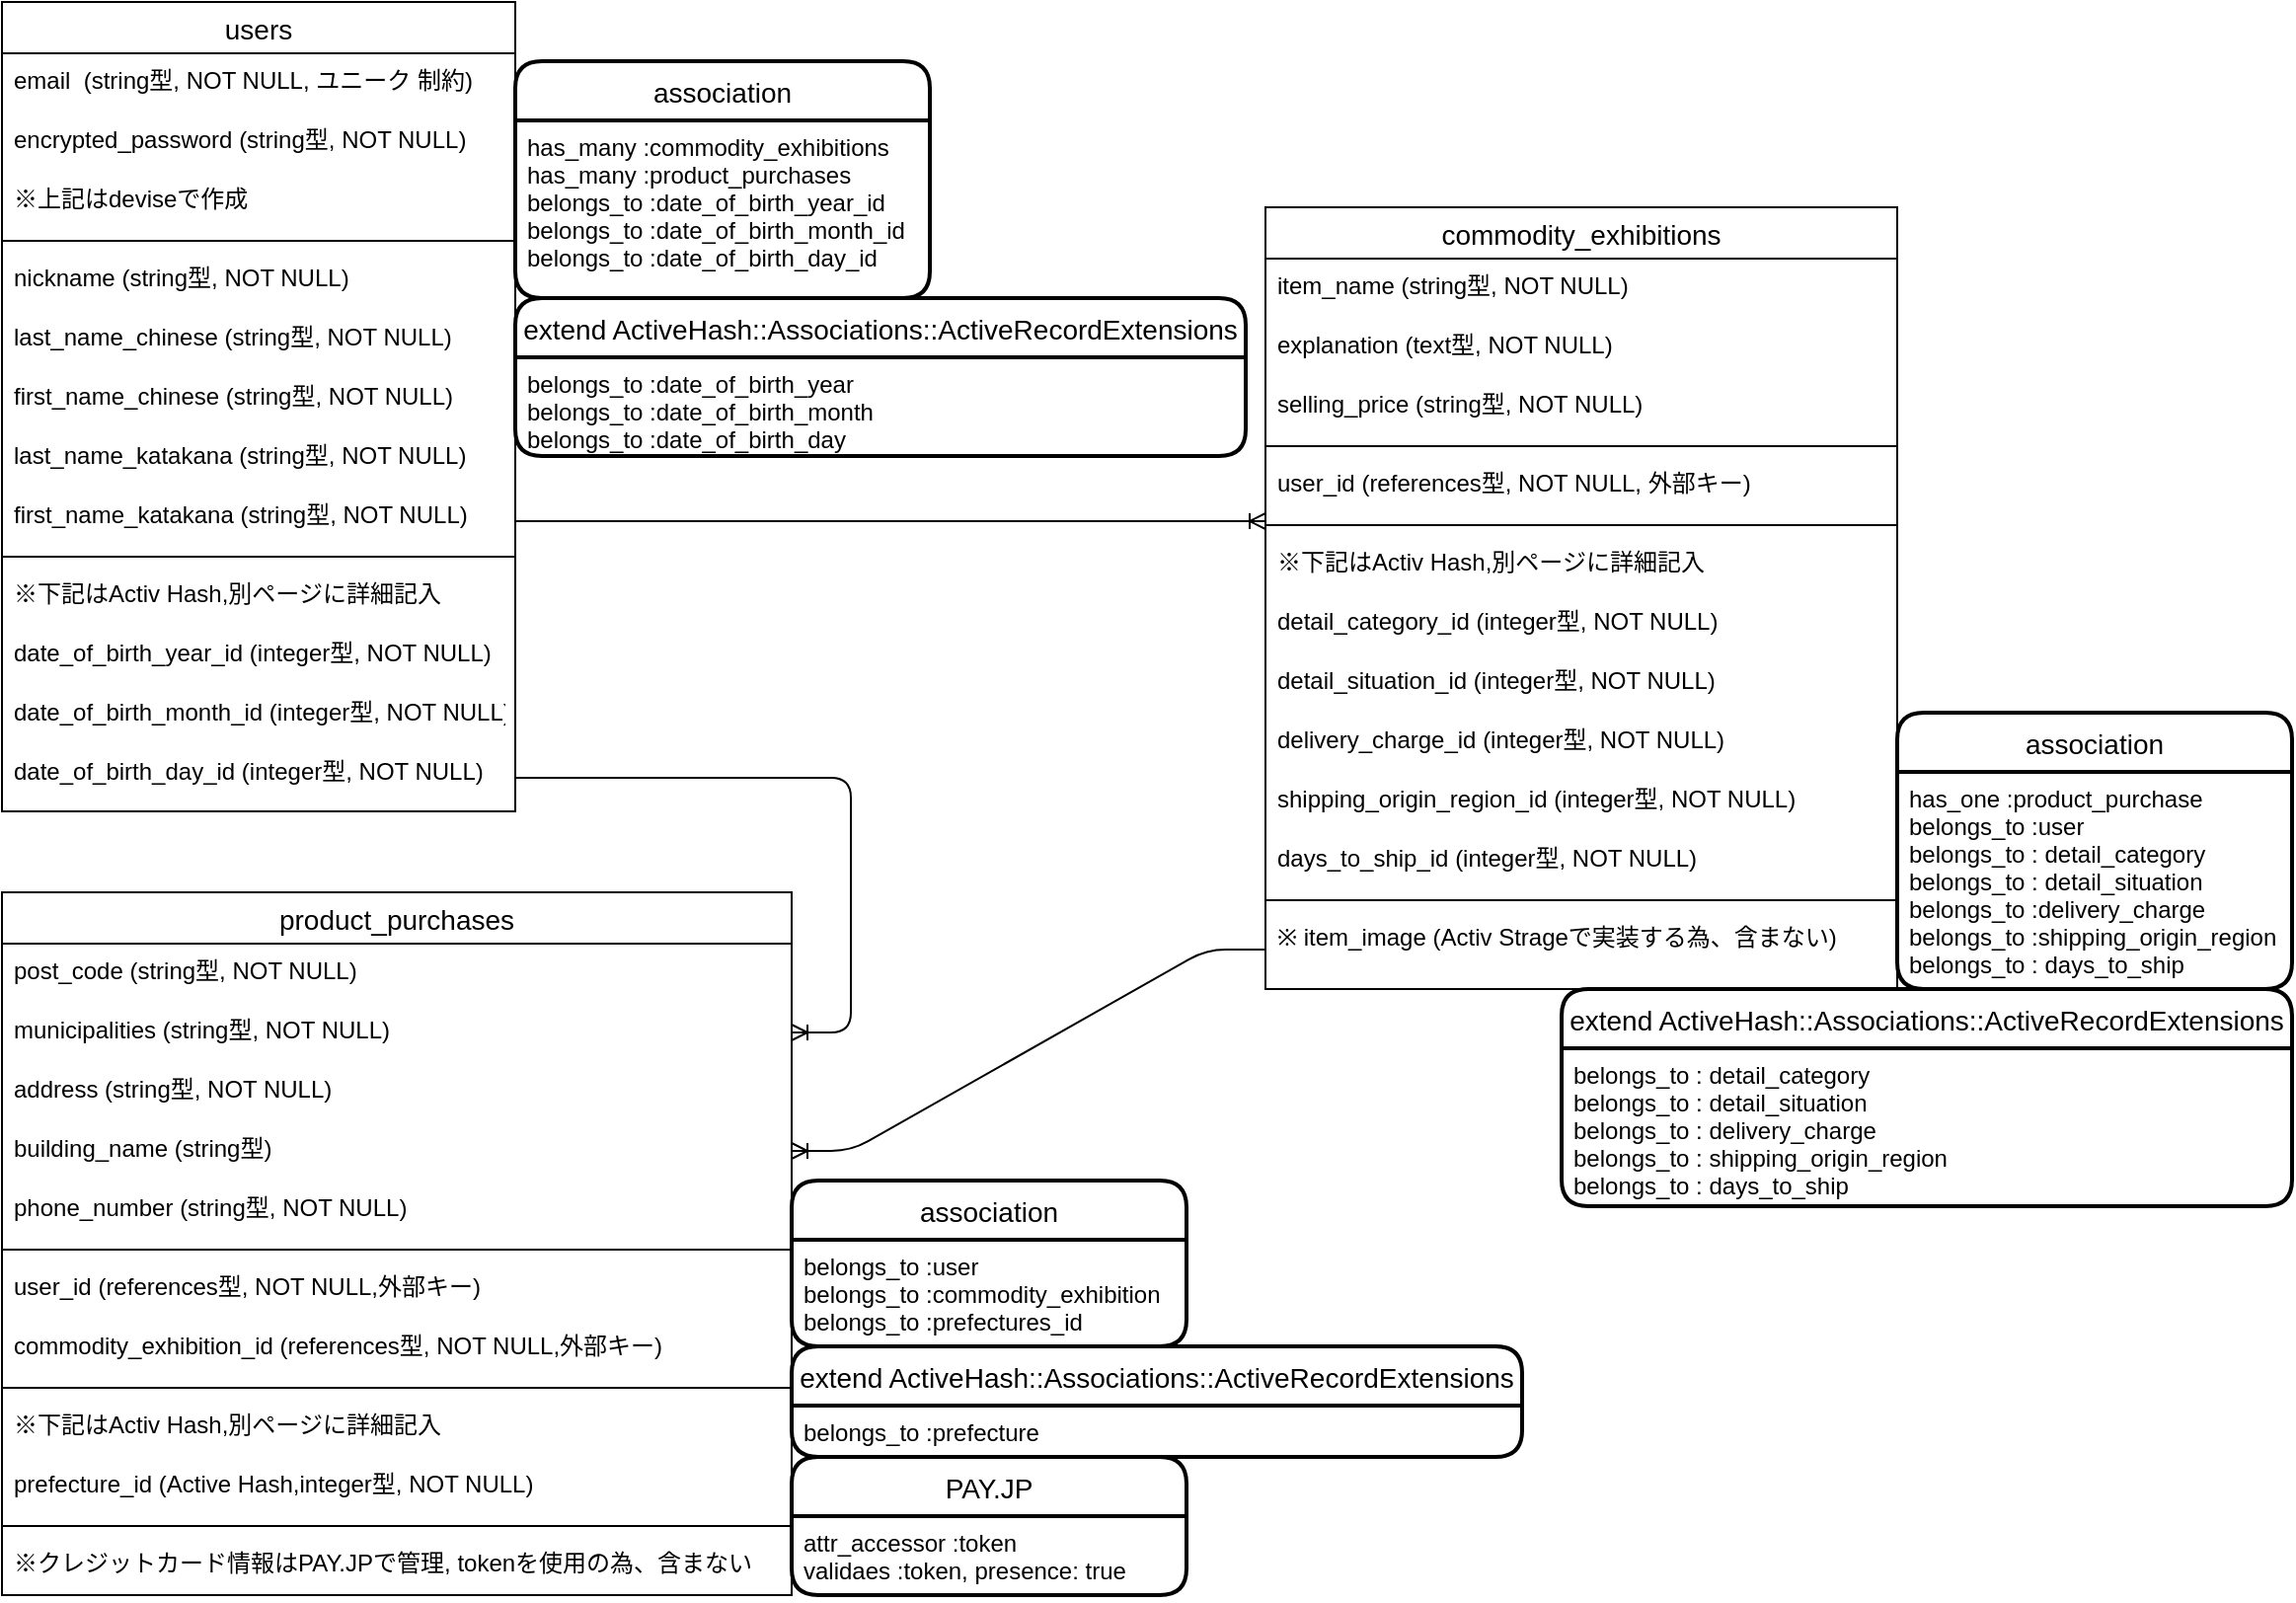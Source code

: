 <mxfile>
    <diagram id="A7PxyxzYysce3TW779mu" name="ER図">
        <mxGraphModel dx="989" dy="700" grid="1" gridSize="10" guides="1" tooltips="1" connect="1" arrows="1" fold="1" page="1" pageScale="1" pageWidth="1169" pageHeight="827" math="0" shadow="0">
            <root>
                <mxCell id="0"/>
                <mxCell id="1" parent="0"/>
                <mxCell id="2" value="users" style="swimlane;fontStyle=0;childLayout=stackLayout;horizontal=1;startSize=26;horizontalStack=0;resizeParent=1;resizeParentMax=0;resizeLast=0;collapsible=1;marginBottom=0;align=center;fontSize=14;" parent="1" vertex="1">
                    <mxGeometry y="20" width="260" height="410" as="geometry"/>
                </mxCell>
                <mxCell id="4" value="email  (string型, NOT NULL, ユニーク 制約)" style="text;strokeColor=none;fillColor=none;spacingLeft=4;spacingRight=4;overflow=hidden;rotatable=0;points=[[0,0.5],[1,0.5]];portConstraint=eastwest;fontSize=12;" parent="2" vertex="1">
                    <mxGeometry y="26" width="260" height="30" as="geometry"/>
                </mxCell>
                <mxCell id="23" value="encrypted_password (string型, NOT NULL)" style="text;strokeColor=none;fillColor=none;spacingLeft=4;spacingRight=4;overflow=hidden;rotatable=0;points=[[0,0.5],[1,0.5]];portConstraint=eastwest;fontSize=12;" parent="2" vertex="1">
                    <mxGeometry y="56" width="260" height="30" as="geometry"/>
                </mxCell>
                <mxCell id="rQZUlIggpN3io1WVQZ91-82" value="※上記はdeviseで作成" style="text;strokeColor=none;fillColor=none;spacingLeft=4;spacingRight=4;overflow=hidden;rotatable=0;points=[[0,0.5],[1,0.5]];portConstraint=eastwest;fontSize=12;" vertex="1" parent="2">
                    <mxGeometry y="86" width="260" height="30" as="geometry"/>
                </mxCell>
                <mxCell id="rQZUlIggpN3io1WVQZ91-79" value="" style="line;strokeWidth=1;rotatable=0;dashed=0;labelPosition=right;align=left;verticalAlign=middle;spacingTop=0;spacingLeft=6;points=[];portConstraint=eastwest;" vertex="1" parent="2">
                    <mxGeometry y="116" width="260" height="10" as="geometry"/>
                </mxCell>
                <mxCell id="3" value="nickname (string型, NOT NULL)" style="text;spacingLeft=4;spacingRight=4;overflow=hidden;rotatable=0;points=[[0,0.5],[1,0.5]];portConstraint=eastwest;fontSize=12;" parent="2" vertex="1">
                    <mxGeometry y="126" width="260" height="30" as="geometry"/>
                </mxCell>
                <mxCell id="24" value="last_name_chinese (string型, NOT NULL)" style="text;strokeColor=none;fillColor=none;spacingLeft=4;spacingRight=4;overflow=hidden;rotatable=0;points=[[0,0.5],[1,0.5]];portConstraint=eastwest;fontSize=12;" parent="2" vertex="1">
                    <mxGeometry y="156" width="260" height="30" as="geometry"/>
                </mxCell>
                <mxCell id="25" value="first_name_chinese (string型, NOT NULL)" style="text;strokeColor=none;fillColor=none;spacingLeft=4;spacingRight=4;overflow=hidden;rotatable=0;points=[[0,0.5],[1,0.5]];portConstraint=eastwest;fontSize=12;" parent="2" vertex="1">
                    <mxGeometry y="186" width="260" height="30" as="geometry"/>
                </mxCell>
                <mxCell id="28" value="last_name_katakana (string型, NOT NULL)" style="text;strokeColor=none;fillColor=none;spacingLeft=4;spacingRight=4;overflow=hidden;rotatable=0;points=[[0,0.5],[1,0.5]];portConstraint=eastwest;fontSize=12;" parent="2" vertex="1">
                    <mxGeometry y="216" width="260" height="30" as="geometry"/>
                </mxCell>
                <mxCell id="26" value="first_name_katakana (string型, NOT NULL)" style="text;strokeColor=none;fillColor=none;spacingLeft=4;spacingRight=4;overflow=hidden;rotatable=0;points=[[0,0.5],[1,0.5]];portConstraint=eastwest;fontSize=12;" parent="2" vertex="1">
                    <mxGeometry y="246" width="260" height="30" as="geometry"/>
                </mxCell>
                <mxCell id="67" value="" style="line;strokeWidth=1;rotatable=0;dashed=0;labelPosition=right;align=left;verticalAlign=middle;spacingTop=0;spacingLeft=6;points=[];portConstraint=eastwest;" parent="2" vertex="1">
                    <mxGeometry y="276" width="260" height="10" as="geometry"/>
                </mxCell>
                <mxCell id="rQZUlIggpN3io1WVQZ91-80" value="※下記はActiv Hash,別ページに詳細記入 " style="text;strokeColor=none;fillColor=none;spacingLeft=4;spacingRight=4;overflow=hidden;rotatable=0;points=[[0,0.5],[1,0.5]];portConstraint=eastwest;fontSize=12;" vertex="1" parent="2">
                    <mxGeometry y="286" width="260" height="30" as="geometry"/>
                </mxCell>
                <mxCell id="30" value="date_of_birth_year_id (integer型, NOT NULL)" style="text;strokeColor=none;fillColor=none;spacingLeft=4;spacingRight=4;overflow=hidden;rotatable=0;points=[[0,0.5],[1,0.5]];portConstraint=eastwest;fontSize=12;" parent="2" vertex="1">
                    <mxGeometry y="316" width="260" height="30" as="geometry"/>
                </mxCell>
                <mxCell id="31" value="date_of_birth_month_id (integer型, NOT NULL)" style="text;strokeColor=none;fillColor=none;spacingLeft=4;spacingRight=4;overflow=hidden;rotatable=0;points=[[0,0.5],[1,0.5]];portConstraint=eastwest;fontSize=12;" parent="2" vertex="1">
                    <mxGeometry y="346" width="260" height="30" as="geometry"/>
                </mxCell>
                <mxCell id="5" value="date_of_birth_day_id (integer型, NOT NULL)" style="text;strokeColor=none;fillColor=none;spacingLeft=4;spacingRight=4;overflow=hidden;rotatable=0;points=[[0,0.5],[1,0.5]];portConstraint=eastwest;fontSize=12;" parent="2" vertex="1">
                    <mxGeometry y="376" width="260" height="34" as="geometry"/>
                </mxCell>
                <mxCell id="6" value="commodity_exhibitions" style="swimlane;fontStyle=0;childLayout=stackLayout;horizontal=1;startSize=26;horizontalStack=0;resizeParent=1;resizeParentMax=0;resizeLast=0;collapsible=1;marginBottom=0;align=center;fontSize=14;" parent="1" vertex="1">
                    <mxGeometry x="640" y="124" width="320" height="396" as="geometry"/>
                </mxCell>
                <mxCell id="7" value="item_name (string型, NOT NULL)" style="text;strokeColor=none;fillColor=none;spacingLeft=4;spacingRight=4;overflow=hidden;rotatable=0;points=[[0,0.5],[1,0.5]];portConstraint=eastwest;fontSize=12;" parent="6" vertex="1">
                    <mxGeometry y="26" width="320" height="30" as="geometry"/>
                </mxCell>
                <mxCell id="32" value="explanation (text型, NOT NULL)" style="text;strokeColor=none;fillColor=none;spacingLeft=4;spacingRight=4;overflow=hidden;rotatable=0;points=[[0,0.5],[1,0.5]];portConstraint=eastwest;fontSize=12;" parent="6" vertex="1">
                    <mxGeometry y="56" width="320" height="30" as="geometry"/>
                </mxCell>
                <mxCell id="39" value="selling_price (string型, NOT NULL)" style="text;strokeColor=none;fillColor=none;spacingLeft=4;spacingRight=4;overflow=hidden;rotatable=0;points=[[0,0.5],[1,0.5]];portConstraint=eastwest;fontSize=12;" parent="6" vertex="1">
                    <mxGeometry y="86" width="320" height="30" as="geometry"/>
                </mxCell>
                <mxCell id="71" value="" style="line;strokeWidth=1;rotatable=0;dashed=0;labelPosition=right;align=left;verticalAlign=middle;spacingTop=0;spacingLeft=6;points=[];portConstraint=eastwest;" parent="6" vertex="1">
                    <mxGeometry y="116" width="320" height="10" as="geometry"/>
                </mxCell>
                <mxCell id="51" value="user_id (references型, NOT NULL, 外部キー)" style="text;strokeColor=none;fillColor=none;spacingLeft=4;spacingRight=4;overflow=hidden;rotatable=0;points=[[0,0.5],[1,0.5]];portConstraint=eastwest;fontSize=12;" parent="6" vertex="1">
                    <mxGeometry y="126" width="320" height="30" as="geometry"/>
                </mxCell>
                <mxCell id="72" value="" style="line;strokeWidth=1;rotatable=0;dashed=0;labelPosition=right;align=left;verticalAlign=middle;spacingTop=0;spacingLeft=6;points=[];portConstraint=eastwest;" parent="6" vertex="1">
                    <mxGeometry y="156" width="320" height="10" as="geometry"/>
                </mxCell>
                <mxCell id="rQZUlIggpN3io1WVQZ91-81" value="※下記はActiv Hash,別ページに詳細記入 " style="text;strokeColor=none;fillColor=none;spacingLeft=4;spacingRight=4;overflow=hidden;rotatable=0;points=[[0,0.5],[1,0.5]];portConstraint=eastwest;fontSize=12;" vertex="1" parent="6">
                    <mxGeometry y="166" width="320" height="30" as="geometry"/>
                </mxCell>
                <mxCell id="33" value="detail_category_id (integer型, NOT NULL)" style="text;strokeColor=none;fillColor=none;spacingLeft=4;spacingRight=4;overflow=hidden;rotatable=0;points=[[0,0.5],[1,0.5]];portConstraint=eastwest;fontSize=12;" parent="6" vertex="1">
                    <mxGeometry y="196" width="320" height="30" as="geometry"/>
                </mxCell>
                <mxCell id="35" value="detail_situation_id (integer型, NOT NULL)" style="text;strokeColor=none;fillColor=none;spacingLeft=4;spacingRight=4;overflow=hidden;rotatable=0;points=[[0,0.5],[1,0.5]];portConstraint=eastwest;fontSize=12;" parent="6" vertex="1">
                    <mxGeometry y="226" width="320" height="30" as="geometry"/>
                </mxCell>
                <mxCell id="36" value="delivery_charge_id (integer型, NOT NULL)" style="text;strokeColor=none;fillColor=none;spacingLeft=4;spacingRight=4;overflow=hidden;rotatable=0;points=[[0,0.5],[1,0.5]];portConstraint=eastwest;fontSize=12;" parent="6" vertex="1">
                    <mxGeometry y="256" width="320" height="30" as="geometry"/>
                </mxCell>
                <mxCell id="37" value="shipping_origin_region_id (integer型, NOT NULL)" style="text;strokeColor=none;fillColor=none;spacingLeft=4;spacingRight=4;overflow=hidden;rotatable=0;points=[[0,0.5],[1,0.5]];portConstraint=eastwest;fontSize=12;" parent="6" vertex="1">
                    <mxGeometry y="286" width="320" height="30" as="geometry"/>
                </mxCell>
                <mxCell id="38" value="days_to_ship_id (integer型, NOT NULL)" style="text;strokeColor=none;fillColor=none;spacingLeft=4;spacingRight=4;overflow=hidden;rotatable=0;points=[[0,0.5],[1,0.5]];portConstraint=eastwest;fontSize=12;" parent="6" vertex="1">
                    <mxGeometry y="316" width="320" height="30" as="geometry"/>
                </mxCell>
                <mxCell id="73" value="" style="line;strokeWidth=1;rotatable=0;dashed=0;labelPosition=right;align=left;verticalAlign=middle;spacingTop=0;spacingLeft=6;points=[];portConstraint=eastwest;" parent="6" vertex="1">
                    <mxGeometry y="346" width="320" height="10" as="geometry"/>
                </mxCell>
                <mxCell id="9" value="※ item_image (Activ Strageで実装する為、含まない)" style="text;strokeColor=none;fillColor=none;spacingLeft=4;spacingRight=4;overflow=hidden;rotatable=0;points=[[0,0.5],[1,0.5]];portConstraint=eastwest;fontSize=12;" parent="6" vertex="1">
                    <mxGeometry y="356" width="320" height="40" as="geometry"/>
                </mxCell>
                <mxCell id="10" value="product_purchases" style="swimlane;fontStyle=0;childLayout=stackLayout;horizontal=1;startSize=26;horizontalStack=0;resizeParent=1;resizeParentMax=0;resizeLast=0;collapsible=1;marginBottom=0;align=center;fontSize=14;" parent="1" vertex="1">
                    <mxGeometry y="471" width="400" height="356" as="geometry"/>
                </mxCell>
                <mxCell id="11" value="post_code (string型, NOT NULL)" style="text;strokeColor=none;fillColor=none;spacingLeft=4;spacingRight=4;overflow=hidden;rotatable=0;points=[[0,0.5],[1,0.5]];portConstraint=eastwest;fontSize=12;" parent="10" vertex="1">
                    <mxGeometry y="26" width="400" height="30" as="geometry"/>
                </mxCell>
                <mxCell id="45" value="municipalities (string型, NOT NULL)" style="text;strokeColor=none;fillColor=none;spacingLeft=4;spacingRight=4;overflow=hidden;rotatable=0;points=[[0,0.5],[1,0.5]];portConstraint=eastwest;fontSize=12;" parent="10" vertex="1">
                    <mxGeometry y="56" width="400" height="30" as="geometry"/>
                </mxCell>
                <mxCell id="47" value="address (string型, NOT NULL)" style="text;strokeColor=none;fillColor=none;spacingLeft=4;spacingRight=4;overflow=hidden;rotatable=0;points=[[0,0.5],[1,0.5]];portConstraint=eastwest;fontSize=12;" parent="10" vertex="1">
                    <mxGeometry y="86" width="400" height="30" as="geometry"/>
                </mxCell>
                <mxCell id="44" value="building_name (string型)" style="text;strokeColor=none;fillColor=none;spacingLeft=4;spacingRight=4;overflow=hidden;rotatable=0;points=[[0,0.5],[1,0.5]];portConstraint=eastwest;fontSize=12;" parent="10" vertex="1">
                    <mxGeometry y="116" width="400" height="30" as="geometry"/>
                </mxCell>
                <mxCell id="49" value="phone_number (string型, NOT NULL)" style="text;strokeColor=none;fillColor=none;spacingLeft=4;spacingRight=4;overflow=hidden;rotatable=0;points=[[0,0.5],[1,0.5]];portConstraint=eastwest;fontSize=12;" parent="10" vertex="1">
                    <mxGeometry y="146" width="400" height="30" as="geometry"/>
                </mxCell>
                <mxCell id="74" value="" style="line;strokeWidth=1;rotatable=0;dashed=0;labelPosition=right;align=left;verticalAlign=middle;spacingTop=0;spacingLeft=6;points=[];portConstraint=eastwest;" parent="10" vertex="1">
                    <mxGeometry y="176" width="400" height="10" as="geometry"/>
                </mxCell>
                <mxCell id="50" value="user_id (references型, NOT NULL,外部キー)" style="text;strokeColor=none;fillColor=none;spacingLeft=4;spacingRight=4;overflow=hidden;rotatable=0;points=[[0,0.5],[1,0.5]];portConstraint=eastwest;fontSize=12;" parent="10" vertex="1">
                    <mxGeometry y="186" width="400" height="30" as="geometry"/>
                </mxCell>
                <mxCell id="48" value="commodity_exhibition_id (references型, NOT NULL,外部キー)" style="text;strokeColor=none;fillColor=none;spacingLeft=4;spacingRight=4;overflow=hidden;rotatable=0;points=[[0,0.5],[1,0.5]];portConstraint=eastwest;fontSize=12;" parent="10" vertex="1">
                    <mxGeometry y="216" width="400" height="30" as="geometry"/>
                </mxCell>
                <mxCell id="75" value="" style="line;strokeWidth=1;rotatable=0;dashed=0;labelPosition=right;align=left;verticalAlign=middle;spacingTop=0;spacingLeft=6;points=[];portConstraint=eastwest;" parent="10" vertex="1">
                    <mxGeometry y="246" width="400" height="10" as="geometry"/>
                </mxCell>
                <mxCell id="rQZUlIggpN3io1WVQZ91-83" value="※下記はActiv Hash,別ページに詳細記入 " style="text;strokeColor=none;fillColor=none;spacingLeft=4;spacingRight=4;overflow=hidden;rotatable=0;points=[[0,0.5],[1,0.5]];portConstraint=eastwest;fontSize=12;" vertex="1" parent="10">
                    <mxGeometry y="256" width="400" height="30" as="geometry"/>
                </mxCell>
                <mxCell id="12" value="prefecture_id (Active Hash,integer型, NOT NULL)" style="text;strokeColor=none;fillColor=none;spacingLeft=4;spacingRight=4;overflow=hidden;rotatable=0;points=[[0,0.5],[1,0.5]];portConstraint=eastwest;fontSize=12;" parent="10" vertex="1">
                    <mxGeometry y="286" width="400" height="30" as="geometry"/>
                </mxCell>
                <mxCell id="rQZUlIggpN3io1WVQZ91-85" value="" style="line;strokeWidth=1;rotatable=0;dashed=0;labelPosition=right;align=left;verticalAlign=middle;spacingTop=0;spacingLeft=6;points=[];portConstraint=eastwest;" vertex="1" parent="10">
                    <mxGeometry y="316" width="400" height="10" as="geometry"/>
                </mxCell>
                <mxCell id="rQZUlIggpN3io1WVQZ91-84" value="※クレジットカード情報はPAY.JPで管理, tokenを使用の為、含まない" style="text;strokeColor=none;fillColor=none;spacingLeft=4;spacingRight=4;overflow=hidden;rotatable=0;points=[[0,0.5],[1,0.5]];portConstraint=eastwest;fontSize=12;" vertex="1" parent="10">
                    <mxGeometry y="326" width="400" height="30" as="geometry"/>
                </mxCell>
                <mxCell id="54" value="association" style="swimlane;childLayout=stackLayout;horizontal=1;startSize=30;horizontalStack=0;rounded=1;fontSize=14;fontStyle=0;strokeWidth=2;resizeParent=0;resizeLast=1;shadow=0;dashed=0;align=center;" parent="1" vertex="1">
                    <mxGeometry x="260" y="50" width="210" height="120" as="geometry"/>
                </mxCell>
                <mxCell id="55" value="has_many :commodity_exhibitions&#10;has_many :product_purchases&#10;belongs_to :date_of_birth_year_id&#10;belongs_to :date_of_birth_month_id&#10;belongs_to :date_of_birth_day_id&#10;" style="align=left;strokeColor=none;fillColor=none;spacingLeft=4;fontSize=12;verticalAlign=top;resizable=0;rotatable=0;part=1;" parent="54" vertex="1">
                    <mxGeometry y="30" width="210" height="90" as="geometry"/>
                </mxCell>
                <mxCell id="56" value="association" style="swimlane;childLayout=stackLayout;horizontal=1;startSize=30;horizontalStack=0;rounded=1;fontSize=14;fontStyle=0;strokeWidth=2;resizeParent=0;resizeLast=1;shadow=0;dashed=0;align=center;" parent="1" vertex="1">
                    <mxGeometry x="960" y="380" width="200" height="140" as="geometry"/>
                </mxCell>
                <mxCell id="57" value="has_one :product_purchase&#10;belongs_to :user&#10;belongs_to : detail_category&#10;belongs_to : detail_situation&#10;belongs_to :delivery_charge&#10;belongs_to :shipping_origin_region&#10;belongs_to : days_to_ship&#10;&#10;" style="align=left;strokeColor=none;fillColor=none;spacingLeft=4;fontSize=12;verticalAlign=top;resizable=0;rotatable=0;part=1;" parent="56" vertex="1">
                    <mxGeometry y="30" width="200" height="110" as="geometry"/>
                </mxCell>
                <mxCell id="58" value="association" style="swimlane;childLayout=stackLayout;horizontal=1;startSize=30;horizontalStack=0;rounded=1;fontSize=14;fontStyle=0;strokeWidth=2;resizeParent=0;resizeLast=1;shadow=0;dashed=0;align=center;" parent="1" vertex="1">
                    <mxGeometry x="400" y="617" width="200" height="84" as="geometry"/>
                </mxCell>
                <mxCell id="59" value="belongs_to :user&#10;belongs_to :commodity_exhibition&#10;belongs_to :prefectures_id" style="align=left;strokeColor=none;fillColor=none;spacingLeft=4;fontSize=12;verticalAlign=top;resizable=0;rotatable=0;part=1;" parent="58" vertex="1">
                    <mxGeometry y="30" width="200" height="54" as="geometry"/>
                </mxCell>
                <mxCell id="78" value="PAY.JP" style="swimlane;childLayout=stackLayout;horizontal=1;startSize=30;horizontalStack=0;rounded=1;fontSize=14;fontStyle=0;strokeWidth=2;resizeParent=0;resizeLast=1;shadow=0;dashed=0;align=center;" vertex="1" parent="1">
                    <mxGeometry x="400" y="757" width="200" height="70" as="geometry"/>
                </mxCell>
                <mxCell id="79" value="attr_accessor :token&#10;validaes :token, presence: true" style="align=left;strokeColor=none;fillColor=none;spacingLeft=4;fontSize=12;verticalAlign=top;resizable=0;rotatable=0;part=1;" vertex="1" parent="78">
                    <mxGeometry y="30" width="200" height="40" as="geometry"/>
                </mxCell>
                <mxCell id="dnbk0ssV1A5DkXAYOAiN-79" value="extend ActiveHash::Associations::ActiveRecordExtensions" style="swimlane;childLayout=stackLayout;horizontal=1;startSize=30;horizontalStack=0;rounded=1;fontSize=14;fontStyle=0;strokeWidth=2;resizeParent=0;resizeLast=1;shadow=0;dashed=0;align=center;" vertex="1" parent="1">
                    <mxGeometry x="260" y="170" width="370" height="80" as="geometry"/>
                </mxCell>
                <mxCell id="dnbk0ssV1A5DkXAYOAiN-80" value="belongs_to :date_of_birth_year&#10;belongs_to :date_of_birth_month&#10;belongs_to :date_of_birth_day" style="align=left;strokeColor=none;fillColor=none;spacingLeft=4;fontSize=12;verticalAlign=top;resizable=0;rotatable=0;part=1;" vertex="1" parent="dnbk0ssV1A5DkXAYOAiN-79">
                    <mxGeometry y="30" width="370" height="50" as="geometry"/>
                </mxCell>
                <mxCell id="VDPC6rlVN29aigHJAPRe-86" value="extend ActiveHash::Associations::ActiveRecordExtensions" style="swimlane;childLayout=stackLayout;horizontal=1;startSize=30;horizontalStack=0;rounded=1;fontSize=14;fontStyle=0;strokeWidth=2;resizeParent=0;resizeLast=1;shadow=0;dashed=0;align=center;" vertex="1" parent="1">
                    <mxGeometry x="400" y="701" width="370" height="56" as="geometry"/>
                </mxCell>
                <mxCell id="VDPC6rlVN29aigHJAPRe-87" value="belongs_to :prefecture" style="align=left;strokeColor=none;fillColor=none;spacingLeft=4;fontSize=12;verticalAlign=top;resizable=0;rotatable=0;part=1;" vertex="1" parent="VDPC6rlVN29aigHJAPRe-86">
                    <mxGeometry y="30" width="370" height="26" as="geometry"/>
                </mxCell>
                <mxCell id="VDPC6rlVN29aigHJAPRe-88" value="extend ActiveHash::Associations::ActiveRecordExtensions" style="swimlane;childLayout=stackLayout;horizontal=1;startSize=30;horizontalStack=0;rounded=1;fontSize=14;fontStyle=0;strokeWidth=2;resizeParent=0;resizeLast=1;shadow=0;dashed=0;align=center;" vertex="1" parent="1">
                    <mxGeometry x="790" y="520" width="370" height="110" as="geometry"/>
                </mxCell>
                <mxCell id="VDPC6rlVN29aigHJAPRe-89" value="belongs_to : detail_category&#10;belongs_to : detail_situation&#10;belongs_to : delivery_charge&#10;belongs_to : shipping_origin_region&#10;belongs_to : days_to_ship" style="align=left;strokeColor=none;fillColor=none;spacingLeft=4;fontSize=12;verticalAlign=top;resizable=0;rotatable=0;part=1;" vertex="1" parent="VDPC6rlVN29aigHJAPRe-88">
                    <mxGeometry y="30" width="370" height="80" as="geometry"/>
                </mxCell>
                <mxCell id="VDPC6rlVN29aigHJAPRe-92" value="" style="edgeStyle=entityRelationEdgeStyle;fontSize=12;html=1;endArrow=ERoneToMany;" edge="1" parent="1">
                    <mxGeometry width="100" height="100" relative="1" as="geometry">
                        <mxPoint x="260" y="283" as="sourcePoint"/>
                        <mxPoint x="640" y="283" as="targetPoint"/>
                    </mxGeometry>
                </mxCell>
                <mxCell id="VDPC6rlVN29aigHJAPRe-93" value="" style="edgeStyle=entityRelationEdgeStyle;fontSize=12;html=1;endArrow=ERoneToMany;exitX=0;exitY=0.5;exitDx=0;exitDy=0;" edge="1" parent="1" source="9" target="44">
                    <mxGeometry width="100" height="100" relative="1" as="geometry">
                        <mxPoint x="620" y="487" as="sourcePoint"/>
                        <mxPoint x="530" y="410" as="targetPoint"/>
                    </mxGeometry>
                </mxCell>
                <mxCell id="VDPC6rlVN29aigHJAPRe-94" value="" style="edgeStyle=entityRelationEdgeStyle;fontSize=12;html=1;endArrow=ERoneToMany;exitX=1;exitY=0.5;exitDx=0;exitDy=0;" edge="1" parent="1" source="5" target="45">
                    <mxGeometry width="100" height="100" relative="1" as="geometry">
                        <mxPoint x="370" y="413.5" as="sourcePoint"/>
                        <mxPoint x="470" y="313.5" as="targetPoint"/>
                    </mxGeometry>
                </mxCell>
            </root>
        </mxGraphModel>
    </diagram>
    <diagram id="JcOXDJlkuqWcbEafrIvG" name="Active Hash各モデルとの関係">
        <mxGraphModel dx="989" dy="700" grid="1" gridSize="10" guides="1" tooltips="1" connect="1" arrows="1" fold="1" page="1" pageScale="1" pageWidth="1169" pageHeight="827" math="0" shadow="0">
            <root>
                <mxCell id="3W_2Ol7ErgmZs0Fbgw95-0"/>
                <mxCell id="3W_2Ol7ErgmZs0Fbgw95-1" parent="3W_2Ol7ErgmZs0Fbgw95-0"/>
                <mxCell id="E30g6pQexRSnkt-_pxLg-0" style="edgeStyle=none;html=1;" edge="1" parent="3W_2Ol7ErgmZs0Fbgw95-1" source="_L_34vsLfE4kUfUUbXb2-0">
                    <mxGeometry relative="1" as="geometry">
                        <mxPoint x="100" y="80" as="targetPoint"/>
                    </mxGeometry>
                </mxCell>
                <mxCell id="_L_34vsLfE4kUfUUbXb2-0" value="users" style="shape=ext;margin=3;double=1;whiteSpace=wrap;html=1;align=center;" vertex="1" parent="3W_2Ol7ErgmZs0Fbgw95-1">
                    <mxGeometry x="50" y="10" width="100" height="40" as="geometry"/>
                </mxCell>
                <mxCell id="_L_34vsLfE4kUfUUbXb2-1" value="date_of_birth_year" style="swimlane;fontStyle=0;childLayout=stackLayout;horizontal=1;startSize=26;horizontalStack=0;resizeParent=1;resizeParentMax=0;resizeLast=0;collapsible=1;marginBottom=0;align=center;fontSize=14;" vertex="1" parent="3W_2Ol7ErgmZs0Fbgw95-1">
                    <mxGeometry x="20" y="80" width="160" height="206" as="geometry"/>
                </mxCell>
                <mxCell id="_L_34vsLfE4kUfUUbXb2-2" value="id: 1, name: '--'" style="text;strokeColor=none;fillColor=none;spacingLeft=4;spacingRight=4;overflow=hidden;rotatable=0;points=[[0,0.5],[1,0.5]];portConstraint=eastwest;fontSize=12;" vertex="1" parent="_L_34vsLfE4kUfUUbXb2-1">
                    <mxGeometry y="26" width="160" height="30" as="geometry"/>
                </mxCell>
                <mxCell id="_L_34vsLfE4kUfUUbXb2-3" value="id: 2, name: '1930'" style="text;strokeColor=none;fillColor=none;spacingLeft=4;spacingRight=4;overflow=hidden;rotatable=0;points=[[0,0.5],[1,0.5]];portConstraint=eastwest;fontSize=12;" vertex="1" parent="_L_34vsLfE4kUfUUbXb2-1">
                    <mxGeometry y="56" width="160" height="30" as="geometry"/>
                </mxCell>
                <mxCell id="_L_34vsLfE4kUfUUbXb2-4" value="id: 3, name: '1931'" style="text;strokeColor=none;fillColor=none;spacingLeft=4;spacingRight=4;overflow=hidden;rotatable=0;points=[[0,0.5],[1,0.5]];portConstraint=eastwest;fontSize=12;" vertex="1" parent="_L_34vsLfE4kUfUUbXb2-1">
                    <mxGeometry y="86" width="160" height="30" as="geometry"/>
                </mxCell>
                <mxCell id="AF-pyYHaDhSp-uw3jzCF-2" value="" style="shape=partialRectangle;fillColor=none;align=left;verticalAlign=middle;strokeColor=none;spacingLeft=34;rotatable=0;points=[[0,0.5],[1,0.5]];portConstraint=eastwest;dropTarget=0;" vertex="1" parent="_L_34vsLfE4kUfUUbXb2-1">
                    <mxGeometry y="116" width="160" height="30" as="geometry"/>
                </mxCell>
                <mxCell id="AF-pyYHaDhSp-uw3jzCF-3" value="" style="shape=partialRectangle;top=0;left=0;bottom=0;fillColor=none;stokeWidth=1;dashed=1;align=left;verticalAlign=middle;spacingLeft=4;spacingRight=4;overflow=hidden;rotatable=0;points=[];portConstraint=eastwest;part=1;" vertex="1" connectable="0" parent="AF-pyYHaDhSp-uw3jzCF-2">
                    <mxGeometry width="30" height="30" as="geometry"/>
                </mxCell>
                <mxCell id="AF-pyYHaDhSp-uw3jzCF-0" value="id: 86, name: '2016'" style="text;strokeColor=none;fillColor=none;spacingLeft=4;spacingRight=4;overflow=hidden;rotatable=0;points=[[0,0.5],[1,0.5]];portConstraint=eastwest;fontSize=12;" vertex="1" parent="_L_34vsLfE4kUfUUbXb2-1">
                    <mxGeometry y="146" width="160" height="30" as="geometry"/>
                </mxCell>
                <mxCell id="AF-pyYHaDhSp-uw3jzCF-1" value="id: 87, name: '2017'" style="text;strokeColor=none;fillColor=none;spacingLeft=4;spacingRight=4;overflow=hidden;rotatable=0;points=[[0,0.5],[1,0.5]];portConstraint=eastwest;fontSize=12;" vertex="1" parent="_L_34vsLfE4kUfUUbXb2-1">
                    <mxGeometry y="176" width="160" height="30" as="geometry"/>
                </mxCell>
                <mxCell id="AF-pyYHaDhSp-uw3jzCF-4" value="date_of_birth_month" style="swimlane;fontStyle=0;childLayout=stackLayout;horizontal=1;startSize=26;horizontalStack=0;resizeParent=1;resizeParentMax=0;resizeLast=0;collapsible=1;marginBottom=0;align=center;fontSize=14;" vertex="1" parent="3W_2Ol7ErgmZs0Fbgw95-1">
                    <mxGeometry x="20" y="286" width="160" height="206" as="geometry"/>
                </mxCell>
                <mxCell id="AF-pyYHaDhSp-uw3jzCF-5" value="id: 1, name: '--'" style="text;strokeColor=none;fillColor=none;spacingLeft=4;spacingRight=4;overflow=hidden;rotatable=0;points=[[0,0.5],[1,0.5]];portConstraint=eastwest;fontSize=12;" vertex="1" parent="AF-pyYHaDhSp-uw3jzCF-4">
                    <mxGeometry y="26" width="160" height="30" as="geometry"/>
                </mxCell>
                <mxCell id="AF-pyYHaDhSp-uw3jzCF-6" value="id: 2, name: '1'" style="text;strokeColor=none;fillColor=none;spacingLeft=4;spacingRight=4;overflow=hidden;rotatable=0;points=[[0,0.5],[1,0.5]];portConstraint=eastwest;fontSize=12;" vertex="1" parent="AF-pyYHaDhSp-uw3jzCF-4">
                    <mxGeometry y="56" width="160" height="30" as="geometry"/>
                </mxCell>
                <mxCell id="AF-pyYHaDhSp-uw3jzCF-7" value="id: 3, name: '2'" style="text;strokeColor=none;fillColor=none;spacingLeft=4;spacingRight=4;overflow=hidden;rotatable=0;points=[[0,0.5],[1,0.5]];portConstraint=eastwest;fontSize=12;" vertex="1" parent="AF-pyYHaDhSp-uw3jzCF-4">
                    <mxGeometry y="86" width="160" height="30" as="geometry"/>
                </mxCell>
                <mxCell id="AF-pyYHaDhSp-uw3jzCF-8" value="" style="shape=partialRectangle;fillColor=none;align=left;verticalAlign=middle;strokeColor=none;spacingLeft=34;rotatable=0;points=[[0,0.5],[1,0.5]];portConstraint=eastwest;dropTarget=0;" vertex="1" parent="AF-pyYHaDhSp-uw3jzCF-4">
                    <mxGeometry y="116" width="160" height="30" as="geometry"/>
                </mxCell>
                <mxCell id="AF-pyYHaDhSp-uw3jzCF-9" value="" style="shape=partialRectangle;top=0;left=0;bottom=0;fillColor=none;stokeWidth=1;dashed=1;align=left;verticalAlign=middle;spacingLeft=4;spacingRight=4;overflow=hidden;rotatable=0;points=[];portConstraint=eastwest;part=1;" vertex="1" connectable="0" parent="AF-pyYHaDhSp-uw3jzCF-8">
                    <mxGeometry width="30" height="30" as="geometry"/>
                </mxCell>
                <mxCell id="AF-pyYHaDhSp-uw3jzCF-10" value="id: 12, name: '11'" style="text;strokeColor=none;fillColor=none;spacingLeft=4;spacingRight=4;overflow=hidden;rotatable=0;points=[[0,0.5],[1,0.5]];portConstraint=eastwest;fontSize=12;" vertex="1" parent="AF-pyYHaDhSp-uw3jzCF-4">
                    <mxGeometry y="146" width="160" height="30" as="geometry"/>
                </mxCell>
                <mxCell id="AF-pyYHaDhSp-uw3jzCF-11" value="id: 13, name: '12'" style="text;strokeColor=none;fillColor=none;spacingLeft=4;spacingRight=4;overflow=hidden;rotatable=0;points=[[0,0.5],[1,0.5]];portConstraint=eastwest;fontSize=12;" vertex="1" parent="AF-pyYHaDhSp-uw3jzCF-4">
                    <mxGeometry y="176" width="160" height="30" as="geometry"/>
                </mxCell>
                <mxCell id="q0SK8DQoA24RlCs3R4jX-0" value="date_of_birth_day" style="swimlane;fontStyle=0;childLayout=stackLayout;horizontal=1;startSize=26;horizontalStack=0;resizeParent=1;resizeParentMax=0;resizeLast=0;collapsible=1;marginBottom=0;align=center;fontSize=14;" vertex="1" parent="3W_2Ol7ErgmZs0Fbgw95-1">
                    <mxGeometry x="20" y="492" width="160" height="206" as="geometry"/>
                </mxCell>
                <mxCell id="q0SK8DQoA24RlCs3R4jX-1" value="id: 1, name: '--'" style="text;strokeColor=none;fillColor=none;spacingLeft=4;spacingRight=4;overflow=hidden;rotatable=0;points=[[0,0.5],[1,0.5]];portConstraint=eastwest;fontSize=12;" vertex="1" parent="q0SK8DQoA24RlCs3R4jX-0">
                    <mxGeometry y="26" width="160" height="30" as="geometry"/>
                </mxCell>
                <mxCell id="q0SK8DQoA24RlCs3R4jX-2" value="id: 2, name: '1'" style="text;strokeColor=none;fillColor=none;spacingLeft=4;spacingRight=4;overflow=hidden;rotatable=0;points=[[0,0.5],[1,0.5]];portConstraint=eastwest;fontSize=12;" vertex="1" parent="q0SK8DQoA24RlCs3R4jX-0">
                    <mxGeometry y="56" width="160" height="30" as="geometry"/>
                </mxCell>
                <mxCell id="q0SK8DQoA24RlCs3R4jX-3" value="id: 3, name: '2'" style="text;strokeColor=none;fillColor=none;spacingLeft=4;spacingRight=4;overflow=hidden;rotatable=0;points=[[0,0.5],[1,0.5]];portConstraint=eastwest;fontSize=12;" vertex="1" parent="q0SK8DQoA24RlCs3R4jX-0">
                    <mxGeometry y="86" width="160" height="30" as="geometry"/>
                </mxCell>
                <mxCell id="q0SK8DQoA24RlCs3R4jX-4" value="" style="shape=partialRectangle;fillColor=none;align=left;verticalAlign=middle;strokeColor=none;spacingLeft=34;rotatable=0;points=[[0,0.5],[1,0.5]];portConstraint=eastwest;dropTarget=0;" vertex="1" parent="q0SK8DQoA24RlCs3R4jX-0">
                    <mxGeometry y="116" width="160" height="30" as="geometry"/>
                </mxCell>
                <mxCell id="q0SK8DQoA24RlCs3R4jX-5" value="" style="shape=partialRectangle;top=0;left=0;bottom=0;fillColor=none;stokeWidth=1;dashed=1;align=left;verticalAlign=middle;spacingLeft=4;spacingRight=4;overflow=hidden;rotatable=0;points=[];portConstraint=eastwest;part=1;" vertex="1" connectable="0" parent="q0SK8DQoA24RlCs3R4jX-4">
                    <mxGeometry width="30" height="30" as="geometry"/>
                </mxCell>
                <mxCell id="q0SK8DQoA24RlCs3R4jX-6" value="id: 31, name: '30'" style="text;strokeColor=none;fillColor=none;spacingLeft=4;spacingRight=4;overflow=hidden;rotatable=0;points=[[0,0.5],[1,0.5]];portConstraint=eastwest;fontSize=12;" vertex="1" parent="q0SK8DQoA24RlCs3R4jX-0">
                    <mxGeometry y="146" width="160" height="30" as="geometry"/>
                </mxCell>
                <mxCell id="q0SK8DQoA24RlCs3R4jX-7" value="id: 32, name: '31'" style="text;strokeColor=none;fillColor=none;spacingLeft=4;spacingRight=4;overflow=hidden;rotatable=0;points=[[0,0.5],[1,0.5]];portConstraint=eastwest;fontSize=12;" vertex="1" parent="q0SK8DQoA24RlCs3R4jX-0">
                    <mxGeometry y="176" width="160" height="30" as="geometry"/>
                </mxCell>
                <mxCell id="J0NV2y9nzOysRTNCFkrD-0" value="include ActiveHash::Associations" style="swimlane;childLayout=stackLayout;horizontal=1;startSize=30;horizontalStack=0;rounded=1;fontSize=14;fontStyle=0;strokeWidth=2;resizeParent=0;resizeLast=1;shadow=0;dashed=0;align=center;" vertex="1" parent="3W_2Ol7ErgmZs0Fbgw95-1">
                    <mxGeometry x="10" y="698" width="210" height="64" as="geometry"/>
                </mxCell>
                <mxCell id="J0NV2y9nzOysRTNCFkrD-1" value="has_many :users&#10;" style="align=left;strokeColor=none;fillColor=none;spacingLeft=4;fontSize=12;verticalAlign=top;resizable=0;rotatable=0;part=1;" vertex="1" parent="J0NV2y9nzOysRTNCFkrD-0">
                    <mxGeometry y="30" width="210" height="34" as="geometry"/>
                </mxCell>
                <mxCell id="BdqM0ZO_HsUeXaZAlioR-8" style="edgeStyle=none;html=1;" edge="1" parent="3W_2Ol7ErgmZs0Fbgw95-1" source="xS98_2u3Eo_spGpquLzn-0">
                    <mxGeometry relative="1" as="geometry">
                        <mxPoint x="355" y="80" as="targetPoint"/>
                    </mxGeometry>
                </mxCell>
                <mxCell id="xS98_2u3Eo_spGpquLzn-0" value="&lt;span style=&quot;font-size: 14px&quot;&gt;commodity_exhibitions&lt;/span&gt;" style="shape=ext;margin=3;double=1;whiteSpace=wrap;html=1;align=center;" vertex="1" parent="3W_2Ol7ErgmZs0Fbgw95-1">
                    <mxGeometry x="275" y="10" width="160" height="40" as="geometry"/>
                </mxCell>
                <mxCell id="xS98_2u3Eo_spGpquLzn-1" value="detail_category" style="swimlane;fontStyle=0;childLayout=stackLayout;horizontal=1;startSize=26;horizontalStack=0;resizeParent=1;resizeParentMax=0;resizeLast=0;collapsible=1;marginBottom=0;align=center;fontSize=14;" vertex="1" parent="3W_2Ol7ErgmZs0Fbgw95-1">
                    <mxGeometry x="240" y="80" width="230" height="356" as="geometry"/>
                </mxCell>
                <mxCell id="xS98_2u3Eo_spGpquLzn-2" value="id: 1, name: '---'" style="text;strokeColor=none;fillColor=none;spacingLeft=4;spacingRight=4;overflow=hidden;rotatable=0;points=[[0,0.5],[1,0.5]];portConstraint=eastwest;fontSize=12;" vertex="1" parent="xS98_2u3Eo_spGpquLzn-1">
                    <mxGeometry y="26" width="230" height="30" as="geometry"/>
                </mxCell>
                <mxCell id="xS98_2u3Eo_spGpquLzn-3" value="id: 2, name: 'レディース'" style="text;strokeColor=none;fillColor=none;spacingLeft=4;spacingRight=4;overflow=hidden;rotatable=0;points=[[0,0.5],[1,0.5]];portConstraint=eastwest;fontSize=12;" vertex="1" parent="xS98_2u3Eo_spGpquLzn-1">
                    <mxGeometry y="56" width="230" height="30" as="geometry"/>
                </mxCell>
                <mxCell id="xS98_2u3Eo_spGpquLzn-4" value="id: 3, name: 'メンズ'" style="text;strokeColor=none;fillColor=none;spacingLeft=4;spacingRight=4;overflow=hidden;rotatable=0;points=[[0,0.5],[1,0.5]];portConstraint=eastwest;fontSize=12;" vertex="1" parent="xS98_2u3Eo_spGpquLzn-1">
                    <mxGeometry y="86" width="230" height="30" as="geometry"/>
                </mxCell>
                <mxCell id="xS98_2u3Eo_spGpquLzn-7" value="id: 4, name: 'ベビー・キッズ'" style="text;strokeColor=none;fillColor=none;spacingLeft=4;spacingRight=4;overflow=hidden;rotatable=0;points=[[0,0.5],[1,0.5]];portConstraint=eastwest;fontSize=12;" vertex="1" parent="xS98_2u3Eo_spGpquLzn-1">
                    <mxGeometry y="116" width="230" height="30" as="geometry"/>
                </mxCell>
                <mxCell id="xS98_2u3Eo_spGpquLzn-8" value="id: 5, name: 'インテリア・住まい・小物'" style="text;strokeColor=none;fillColor=none;spacingLeft=4;spacingRight=4;overflow=hidden;rotatable=0;points=[[0,0.5],[1,0.5]];portConstraint=eastwest;fontSize=12;" vertex="1" parent="xS98_2u3Eo_spGpquLzn-1">
                    <mxGeometry y="146" width="230" height="30" as="geometry"/>
                </mxCell>
                <mxCell id="BdqM0ZO_HsUeXaZAlioR-9" value="id: 6, name: '本・音楽・ゲーム'" style="text;strokeColor=none;fillColor=none;spacingLeft=4;spacingRight=4;overflow=hidden;rotatable=0;points=[[0,0.5],[1,0.5]];portConstraint=eastwest;fontSize=12;" vertex="1" parent="xS98_2u3Eo_spGpquLzn-1">
                    <mxGeometry y="176" width="230" height="30" as="geometry"/>
                </mxCell>
                <mxCell id="BdqM0ZO_HsUeXaZAlioR-10" value="id: 7, name: 'おもちゃ・ホビー・グッズ'" style="text;strokeColor=none;fillColor=none;spacingLeft=4;spacingRight=4;overflow=hidden;rotatable=0;points=[[0,0.5],[1,0.5]];portConstraint=eastwest;fontSize=12;" vertex="1" parent="xS98_2u3Eo_spGpquLzn-1">
                    <mxGeometry y="206" width="230" height="30" as="geometry"/>
                </mxCell>
                <mxCell id="BdqM0ZO_HsUeXaZAlioR-11" value="id: 8, name: '家電・スマホ・カメラ'" style="text;strokeColor=none;fillColor=none;spacingLeft=4;spacingRight=4;overflow=hidden;rotatable=0;points=[[0,0.5],[1,0.5]];portConstraint=eastwest;fontSize=12;" vertex="1" parent="xS98_2u3Eo_spGpquLzn-1">
                    <mxGeometry y="236" width="230" height="30" as="geometry"/>
                </mxCell>
                <mxCell id="BdqM0ZO_HsUeXaZAlioR-12" value="id: 9, name: 'スポーツ・レジャー'" style="text;strokeColor=none;fillColor=none;spacingLeft=4;spacingRight=4;overflow=hidden;rotatable=0;points=[[0,0.5],[1,0.5]];portConstraint=eastwest;fontSize=12;" vertex="1" parent="xS98_2u3Eo_spGpquLzn-1">
                    <mxGeometry y="266" width="230" height="30" as="geometry"/>
                </mxCell>
                <mxCell id="BdqM0ZO_HsUeXaZAlioR-13" value="id: 10, name: 'ハンドメイド'" style="text;strokeColor=none;fillColor=none;spacingLeft=4;spacingRight=4;overflow=hidden;rotatable=0;points=[[0,0.5],[1,0.5]];portConstraint=eastwest;fontSize=12;" vertex="1" parent="xS98_2u3Eo_spGpquLzn-1">
                    <mxGeometry y="296" width="230" height="30" as="geometry"/>
                </mxCell>
                <mxCell id="BdqM0ZO_HsUeXaZAlioR-14" value="id: 11, name: 'その他'" style="text;strokeColor=none;fillColor=none;spacingLeft=4;spacingRight=4;overflow=hidden;rotatable=0;points=[[0,0.5],[1,0.5]];portConstraint=eastwest;fontSize=12;" vertex="1" parent="xS98_2u3Eo_spGpquLzn-1">
                    <mxGeometry y="326" width="230" height="30" as="geometry"/>
                </mxCell>
                <mxCell id="BdqM0ZO_HsUeXaZAlioR-0" value="detail_situation" style="swimlane;fontStyle=0;childLayout=stackLayout;horizontal=1;startSize=26;horizontalStack=0;resizeParent=1;resizeParentMax=0;resizeLast=0;collapsible=1;marginBottom=0;align=center;fontSize=14;" vertex="1" parent="3W_2Ol7ErgmZs0Fbgw95-1">
                    <mxGeometry x="240" y="436" width="230" height="236" as="geometry"/>
                </mxCell>
                <mxCell id="BdqM0ZO_HsUeXaZAlioR-1" value="id: 1, name: '---'" style="text;strokeColor=none;fillColor=none;spacingLeft=4;spacingRight=4;overflow=hidden;rotatable=0;points=[[0,0.5],[1,0.5]];portConstraint=eastwest;fontSize=12;" vertex="1" parent="BdqM0ZO_HsUeXaZAlioR-0">
                    <mxGeometry y="26" width="230" height="30" as="geometry"/>
                </mxCell>
                <mxCell id="BdqM0ZO_HsUeXaZAlioR-2" value="id: 2, name: '新品・未使用'" style="text;strokeColor=none;fillColor=none;spacingLeft=4;spacingRight=4;overflow=hidden;rotatable=0;points=[[0,0.5],[1,0.5]];portConstraint=eastwest;fontSize=12;" vertex="1" parent="BdqM0ZO_HsUeXaZAlioR-0">
                    <mxGeometry y="56" width="230" height="30" as="geometry"/>
                </mxCell>
                <mxCell id="BdqM0ZO_HsUeXaZAlioR-3" value="id: 3, name: '未使用に近い'" style="text;strokeColor=none;fillColor=none;spacingLeft=4;spacingRight=4;overflow=hidden;rotatable=0;points=[[0,0.5],[1,0.5]];portConstraint=eastwest;fontSize=12;" vertex="1" parent="BdqM0ZO_HsUeXaZAlioR-0">
                    <mxGeometry y="86" width="230" height="30" as="geometry"/>
                </mxCell>
                <mxCell id="BdqM0ZO_HsUeXaZAlioR-6" value="id: 4, name: '目立った傷や汚れなし'" style="text;strokeColor=none;fillColor=none;spacingLeft=4;spacingRight=4;overflow=hidden;rotatable=0;points=[[0,0.5],[1,0.5]];portConstraint=eastwest;fontSize=12;" vertex="1" parent="BdqM0ZO_HsUeXaZAlioR-0">
                    <mxGeometry y="116" width="230" height="30" as="geometry"/>
                </mxCell>
                <mxCell id="BdqM0ZO_HsUeXaZAlioR-7" value="id: 5, name: 'やや傷や汚れあり'" style="text;strokeColor=none;fillColor=none;spacingLeft=4;spacingRight=4;overflow=hidden;rotatable=0;points=[[0,0.5],[1,0.5]];portConstraint=eastwest;fontSize=12;" vertex="1" parent="BdqM0ZO_HsUeXaZAlioR-0">
                    <mxGeometry y="146" width="230" height="30" as="geometry"/>
                </mxCell>
                <mxCell id="-xuWBkcVMS3yIDucBP3j-0" value="id: 6, name: '傷や汚れあり'" style="text;strokeColor=none;fillColor=none;spacingLeft=4;spacingRight=4;overflow=hidden;rotatable=0;points=[[0,0.5],[1,0.5]];portConstraint=eastwest;fontSize=12;" vertex="1" parent="BdqM0ZO_HsUeXaZAlioR-0">
                    <mxGeometry y="176" width="230" height="30" as="geometry"/>
                </mxCell>
                <mxCell id="-xuWBkcVMS3yIDucBP3j-1" value="id: 7, name: '全体的に状態が悪い'" style="text;strokeColor=none;fillColor=none;spacingLeft=4;spacingRight=4;overflow=hidden;rotatable=0;points=[[0,0.5],[1,0.5]];portConstraint=eastwest;fontSize=12;" vertex="1" parent="BdqM0ZO_HsUeXaZAlioR-0">
                    <mxGeometry y="206" width="230" height="30" as="geometry"/>
                </mxCell>
                <mxCell id="-xuWBkcVMS3yIDucBP3j-2" value="delivery_charge" style="swimlane;fontStyle=0;childLayout=stackLayout;horizontal=1;startSize=26;horizontalStack=0;resizeParent=1;resizeParentMax=0;resizeLast=0;collapsible=1;marginBottom=0;align=center;fontSize=14;" vertex="1" parent="3W_2Ol7ErgmZs0Fbgw95-1">
                    <mxGeometry x="470" y="80" width="230" height="116" as="geometry"/>
                </mxCell>
                <mxCell id="-xuWBkcVMS3yIDucBP3j-3" value="id: 1, name: '---'" style="text;strokeColor=none;fillColor=none;spacingLeft=4;spacingRight=4;overflow=hidden;rotatable=0;points=[[0,0.5],[1,0.5]];portConstraint=eastwest;fontSize=12;" vertex="1" parent="-xuWBkcVMS3yIDucBP3j-2">
                    <mxGeometry y="26" width="230" height="30" as="geometry"/>
                </mxCell>
                <mxCell id="-xuWBkcVMS3yIDucBP3j-4" value="id: 2, name: '着払い(購入者負担)'" style="text;strokeColor=none;fillColor=none;spacingLeft=4;spacingRight=4;overflow=hidden;rotatable=0;points=[[0,0.5],[1,0.5]];portConstraint=eastwest;fontSize=12;" vertex="1" parent="-xuWBkcVMS3yIDucBP3j-2">
                    <mxGeometry y="56" width="230" height="30" as="geometry"/>
                </mxCell>
                <mxCell id="-xuWBkcVMS3yIDucBP3j-5" value="id: 3, name: '送料込み(出品者負担)'" style="text;strokeColor=none;fillColor=none;spacingLeft=4;spacingRight=4;overflow=hidden;rotatable=0;points=[[0,0.5],[1,0.5]];portConstraint=eastwest;fontSize=12;" vertex="1" parent="-xuWBkcVMS3yIDucBP3j-2">
                    <mxGeometry y="86" width="230" height="30" as="geometry"/>
                </mxCell>
                <mxCell id="WzfWvE-vVkQd1vmijaVt-0" value="shipping_origin_region" style="swimlane;fontStyle=0;childLayout=stackLayout;horizontal=1;startSize=26;horizontalStack=0;resizeParent=1;resizeParentMax=0;resizeLast=0;collapsible=1;marginBottom=0;align=center;fontSize=14;" vertex="1" parent="3W_2Ol7ErgmZs0Fbgw95-1">
                    <mxGeometry x="470" y="196" width="230" height="266" as="geometry"/>
                </mxCell>
                <mxCell id="WzfWvE-vVkQd1vmijaVt-1" value="id: 1, name: '---'" style="text;strokeColor=none;fillColor=none;spacingLeft=4;spacingRight=4;overflow=hidden;rotatable=0;points=[[0,0.5],[1,0.5]];portConstraint=eastwest;fontSize=12;" vertex="1" parent="WzfWvE-vVkQd1vmijaVt-0">
                    <mxGeometry y="26" width="230" height="30" as="geometry"/>
                </mxCell>
                <mxCell id="WzfWvE-vVkQd1vmijaVt-2" value="id: 2, name: '北海道'" style="text;strokeColor=none;fillColor=none;spacingLeft=4;spacingRight=4;overflow=hidden;rotatable=0;points=[[0,0.5],[1,0.5]];portConstraint=eastwest;fontSize=12;" vertex="1" parent="WzfWvE-vVkQd1vmijaVt-0">
                    <mxGeometry y="56" width="230" height="30" as="geometry"/>
                </mxCell>
                <mxCell id="WzfWvE-vVkQd1vmijaVt-3" value="id: 3, name: '青森県'" style="text;strokeColor=none;fillColor=none;spacingLeft=4;spacingRight=4;overflow=hidden;rotatable=0;points=[[0,0.5],[1,0.5]];portConstraint=eastwest;fontSize=12;" vertex="1" parent="WzfWvE-vVkQd1vmijaVt-0">
                    <mxGeometry y="86" width="230" height="30" as="geometry"/>
                </mxCell>
                <mxCell id="WzfWvE-vVkQd1vmijaVt-4" value="id: 4, name: '岩手県'" style="text;strokeColor=none;fillColor=none;spacingLeft=4;spacingRight=4;overflow=hidden;rotatable=0;points=[[0,0.5],[1,0.5]];portConstraint=eastwest;fontSize=12;" vertex="1" parent="WzfWvE-vVkQd1vmijaVt-0">
                    <mxGeometry y="116" width="230" height="30" as="geometry"/>
                </mxCell>
                <mxCell id="4MymQ24c-i7HxVWUimC3-0" value="" style="shape=partialRectangle;fillColor=none;align=left;verticalAlign=middle;strokeColor=none;spacingLeft=34;rotatable=0;points=[[0,0.5],[1,0.5]];portConstraint=eastwest;dropTarget=0;" vertex="1" parent="WzfWvE-vVkQd1vmijaVt-0">
                    <mxGeometry y="146" width="230" height="30" as="geometry"/>
                </mxCell>
                <mxCell id="4MymQ24c-i7HxVWUimC3-1" value="" style="shape=partialRectangle;top=0;left=0;bottom=0;fillColor=none;stokeWidth=1;dashed=1;align=left;verticalAlign=middle;spacingLeft=4;spacingRight=4;overflow=hidden;rotatable=0;points=[];portConstraint=eastwest;part=1;" vertex="1" connectable="0" parent="4MymQ24c-i7HxVWUimC3-0">
                    <mxGeometry width="30" height="30" as="geometry"/>
                </mxCell>
                <mxCell id="WzfWvE-vVkQd1vmijaVt-5" value="id: 46, name: '宮崎県'" style="text;strokeColor=none;fillColor=none;spacingLeft=4;spacingRight=4;overflow=hidden;rotatable=0;points=[[0,0.5],[1,0.5]];portConstraint=eastwest;fontSize=12;" vertex="1" parent="WzfWvE-vVkQd1vmijaVt-0">
                    <mxGeometry y="176" width="230" height="30" as="geometry"/>
                </mxCell>
                <mxCell id="WzfWvE-vVkQd1vmijaVt-6" value="id: 47, name: '鹿児島県'" style="text;strokeColor=none;fillColor=none;spacingLeft=4;spacingRight=4;overflow=hidden;rotatable=0;points=[[0,0.5],[1,0.5]];portConstraint=eastwest;fontSize=12;" vertex="1" parent="WzfWvE-vVkQd1vmijaVt-0">
                    <mxGeometry y="206" width="230" height="30" as="geometry"/>
                </mxCell>
                <mxCell id="WzfWvE-vVkQd1vmijaVt-11" value="id: 48, name: '沖縄県'" style="text;strokeColor=none;fillColor=none;spacingLeft=4;spacingRight=4;overflow=hidden;rotatable=0;points=[[0,0.5],[1,0.5]];portConstraint=eastwest;fontSize=12;" vertex="1" parent="WzfWvE-vVkQd1vmijaVt-0">
                    <mxGeometry y="236" width="230" height="30" as="geometry"/>
                </mxCell>
                <mxCell id="4MymQ24c-i7HxVWUimC3-2" value="days_to_ship" style="swimlane;fontStyle=0;childLayout=stackLayout;horizontal=1;startSize=26;horizontalStack=0;resizeParent=1;resizeParentMax=0;resizeLast=0;collapsible=1;marginBottom=0;align=center;fontSize=14;" vertex="1" parent="3W_2Ol7ErgmZs0Fbgw95-1">
                    <mxGeometry x="470" y="462" width="230" height="146" as="geometry"/>
                </mxCell>
                <mxCell id="4MymQ24c-i7HxVWUimC3-3" value="id: 1, name: '---'" style="text;strokeColor=none;fillColor=none;spacingLeft=4;spacingRight=4;overflow=hidden;rotatable=0;points=[[0,0.5],[1,0.5]];portConstraint=eastwest;fontSize=12;" vertex="1" parent="4MymQ24c-i7HxVWUimC3-2">
                    <mxGeometry y="26" width="230" height="30" as="geometry"/>
                </mxCell>
                <mxCell id="4MymQ24c-i7HxVWUimC3-4" value="id: 2, name: '1~2日で発送'" style="text;strokeColor=none;fillColor=none;spacingLeft=4;spacingRight=4;overflow=hidden;rotatable=0;points=[[0,0.5],[1,0.5]];portConstraint=eastwest;fontSize=12;" vertex="1" parent="4MymQ24c-i7HxVWUimC3-2">
                    <mxGeometry y="56" width="230" height="30" as="geometry"/>
                </mxCell>
                <mxCell id="4MymQ24c-i7HxVWUimC3-5" value="id: 3, name: '2~3日で発送'" style="text;strokeColor=none;fillColor=none;spacingLeft=4;spacingRight=4;overflow=hidden;rotatable=0;points=[[0,0.5],[1,0.5]];portConstraint=eastwest;fontSize=12;" vertex="1" parent="4MymQ24c-i7HxVWUimC3-2">
                    <mxGeometry y="86" width="230" height="30" as="geometry"/>
                </mxCell>
                <mxCell id="ztLhky3loke0yMA65-Mw-0" value="id: 4, name: '4~7日で発送'" style="text;strokeColor=none;fillColor=none;spacingLeft=4;spacingRight=4;overflow=hidden;rotatable=0;points=[[0,0.5],[1,0.5]];portConstraint=eastwest;fontSize=12;" vertex="1" parent="4MymQ24c-i7HxVWUimC3-2">
                    <mxGeometry y="116" width="230" height="30" as="geometry"/>
                </mxCell>
                <mxCell id="ztLhky3loke0yMA65-Mw-3" value="include ActiveHash::Associations" style="swimlane;childLayout=stackLayout;horizontal=1;startSize=30;horizontalStack=0;rounded=1;fontSize=14;fontStyle=0;strokeWidth=2;resizeParent=0;resizeLast=1;shadow=0;dashed=0;align=center;" vertex="1" parent="3W_2Ol7ErgmZs0Fbgw95-1">
                    <mxGeometry x="470" y="608" width="210" height="64" as="geometry"/>
                </mxCell>
                <mxCell id="ztLhky3loke0yMA65-Mw-4" value="has_many :commodity_exhibitions" style="align=left;strokeColor=none;fillColor=none;spacingLeft=4;fontSize=12;verticalAlign=top;resizable=0;rotatable=0;part=1;" vertex="1" parent="ztLhky3loke0yMA65-Mw-3">
                    <mxGeometry y="30" width="210" height="34" as="geometry"/>
                </mxCell>
                <mxCell id="ReyU8bDELsuOKNsVP8aC-11" style="edgeStyle=none;html=1;" edge="1" parent="3W_2Ol7ErgmZs0Fbgw95-1" source="jfkmZfjDlxD8jbL6l-RT-0" target="ReyU8bDELsuOKNsVP8aC-0">
                    <mxGeometry relative="1" as="geometry"/>
                </mxCell>
                <mxCell id="jfkmZfjDlxD8jbL6l-RT-0" value="&lt;span style=&quot;font-size: 14px&quot;&gt;product_purchases&lt;/span&gt;" style="shape=ext;margin=3;double=1;whiteSpace=wrap;html=1;align=center;" vertex="1" parent="3W_2Ol7ErgmZs0Fbgw95-1">
                    <mxGeometry x="790" y="10" width="160" height="40" as="geometry"/>
                </mxCell>
                <mxCell id="ReyU8bDELsuOKNsVP8aC-0" value="prefectures" style="swimlane;fontStyle=0;childLayout=stackLayout;horizontal=1;startSize=26;horizontalStack=0;resizeParent=1;resizeParentMax=0;resizeLast=0;collapsible=1;marginBottom=0;align=center;fontSize=14;" vertex="1" parent="3W_2Ol7ErgmZs0Fbgw95-1">
                    <mxGeometry x="760" y="80" width="230" height="266" as="geometry"/>
                </mxCell>
                <mxCell id="ReyU8bDELsuOKNsVP8aC-1" value="id: 1, name: '---'" style="text;strokeColor=none;fillColor=none;spacingLeft=4;spacingRight=4;overflow=hidden;rotatable=0;points=[[0,0.5],[1,0.5]];portConstraint=eastwest;fontSize=12;" vertex="1" parent="ReyU8bDELsuOKNsVP8aC-0">
                    <mxGeometry y="26" width="230" height="30" as="geometry"/>
                </mxCell>
                <mxCell id="ReyU8bDELsuOKNsVP8aC-2" value="id: 2, name: '北海道'" style="text;strokeColor=none;fillColor=none;spacingLeft=4;spacingRight=4;overflow=hidden;rotatable=0;points=[[0,0.5],[1,0.5]];portConstraint=eastwest;fontSize=12;" vertex="1" parent="ReyU8bDELsuOKNsVP8aC-0">
                    <mxGeometry y="56" width="230" height="30" as="geometry"/>
                </mxCell>
                <mxCell id="ReyU8bDELsuOKNsVP8aC-3" value="id: 3, name: '青森県'" style="text;strokeColor=none;fillColor=none;spacingLeft=4;spacingRight=4;overflow=hidden;rotatable=0;points=[[0,0.5],[1,0.5]];portConstraint=eastwest;fontSize=12;" vertex="1" parent="ReyU8bDELsuOKNsVP8aC-0">
                    <mxGeometry y="86" width="230" height="30" as="geometry"/>
                </mxCell>
                <mxCell id="ReyU8bDELsuOKNsVP8aC-4" value="id: 4, name: '岩手県'" style="text;strokeColor=none;fillColor=none;spacingLeft=4;spacingRight=4;overflow=hidden;rotatable=0;points=[[0,0.5],[1,0.5]];portConstraint=eastwest;fontSize=12;" vertex="1" parent="ReyU8bDELsuOKNsVP8aC-0">
                    <mxGeometry y="116" width="230" height="30" as="geometry"/>
                </mxCell>
                <mxCell id="ReyU8bDELsuOKNsVP8aC-5" value="" style="shape=partialRectangle;fillColor=none;align=left;verticalAlign=middle;strokeColor=none;spacingLeft=34;rotatable=0;points=[[0,0.5],[1,0.5]];portConstraint=eastwest;dropTarget=0;" vertex="1" parent="ReyU8bDELsuOKNsVP8aC-0">
                    <mxGeometry y="146" width="230" height="30" as="geometry"/>
                </mxCell>
                <mxCell id="ReyU8bDELsuOKNsVP8aC-6" value="" style="shape=partialRectangle;top=0;left=0;bottom=0;fillColor=none;stokeWidth=1;dashed=1;align=left;verticalAlign=middle;spacingLeft=4;spacingRight=4;overflow=hidden;rotatable=0;points=[];portConstraint=eastwest;part=1;" vertex="1" connectable="0" parent="ReyU8bDELsuOKNsVP8aC-5">
                    <mxGeometry width="30" height="30" as="geometry"/>
                </mxCell>
                <mxCell id="ReyU8bDELsuOKNsVP8aC-7" value="id: 46, name: '宮崎県'" style="text;strokeColor=none;fillColor=none;spacingLeft=4;spacingRight=4;overflow=hidden;rotatable=0;points=[[0,0.5],[1,0.5]];portConstraint=eastwest;fontSize=12;" vertex="1" parent="ReyU8bDELsuOKNsVP8aC-0">
                    <mxGeometry y="176" width="230" height="30" as="geometry"/>
                </mxCell>
                <mxCell id="ReyU8bDELsuOKNsVP8aC-8" value="id: 47, name: '鹿児島県'" style="text;strokeColor=none;fillColor=none;spacingLeft=4;spacingRight=4;overflow=hidden;rotatable=0;points=[[0,0.5],[1,0.5]];portConstraint=eastwest;fontSize=12;" vertex="1" parent="ReyU8bDELsuOKNsVP8aC-0">
                    <mxGeometry y="206" width="230" height="30" as="geometry"/>
                </mxCell>
                <mxCell id="ReyU8bDELsuOKNsVP8aC-9" value="id: 48, name: '沖縄県'" style="text;strokeColor=none;fillColor=none;spacingLeft=4;spacingRight=4;overflow=hidden;rotatable=0;points=[[0,0.5],[1,0.5]];portConstraint=eastwest;fontSize=12;" vertex="1" parent="ReyU8bDELsuOKNsVP8aC-0">
                    <mxGeometry y="236" width="230" height="30" as="geometry"/>
                </mxCell>
                <mxCell id="92xJ9gatV0A9EIG8V6tO-0" value="include ActiveHash::Associations" style="swimlane;childLayout=stackLayout;horizontal=1;startSize=30;horizontalStack=0;rounded=1;fontSize=14;fontStyle=0;strokeWidth=2;resizeParent=0;resizeLast=1;shadow=0;dashed=0;align=center;" vertex="1" parent="3W_2Ol7ErgmZs0Fbgw95-1">
                    <mxGeometry x="760" y="346" width="210" height="64" as="geometry"/>
                </mxCell>
                <mxCell id="92xJ9gatV0A9EIG8V6tO-1" value="has_many :product_purchases" style="align=left;strokeColor=none;fillColor=none;spacingLeft=4;fontSize=12;verticalAlign=top;resizable=0;rotatable=0;part=1;" vertex="1" parent="92xJ9gatV0A9EIG8V6tO-0">
                    <mxGeometry y="30" width="210" height="34" as="geometry"/>
                </mxCell>
                <mxCell id="cGdoI4bzIIaq4CQ6CC0d-0" value="PAY.JP" style="swimlane;childLayout=stackLayout;horizontal=1;startSize=30;horizontalStack=0;rounded=1;fontSize=14;fontStyle=0;strokeWidth=2;resizeParent=0;resizeLast=1;shadow=0;dashed=0;align=center;" vertex="1" parent="3W_2Ol7ErgmZs0Fbgw95-1">
                    <mxGeometry x="470" y="672" width="210" height="60" as="geometry"/>
                </mxCell>
                <mxCell id="cGdoI4bzIIaq4CQ6CC0d-1" value="attr_accessor :token" style="align=left;strokeColor=none;fillColor=none;spacingLeft=4;fontSize=12;verticalAlign=top;resizable=0;rotatable=0;part=1;" vertex="1" parent="cGdoI4bzIIaq4CQ6CC0d-0">
                    <mxGeometry y="30" width="210" height="30" as="geometry"/>
                </mxCell>
            </root>
        </mxGraphModel>
    </diagram>
</mxfile>